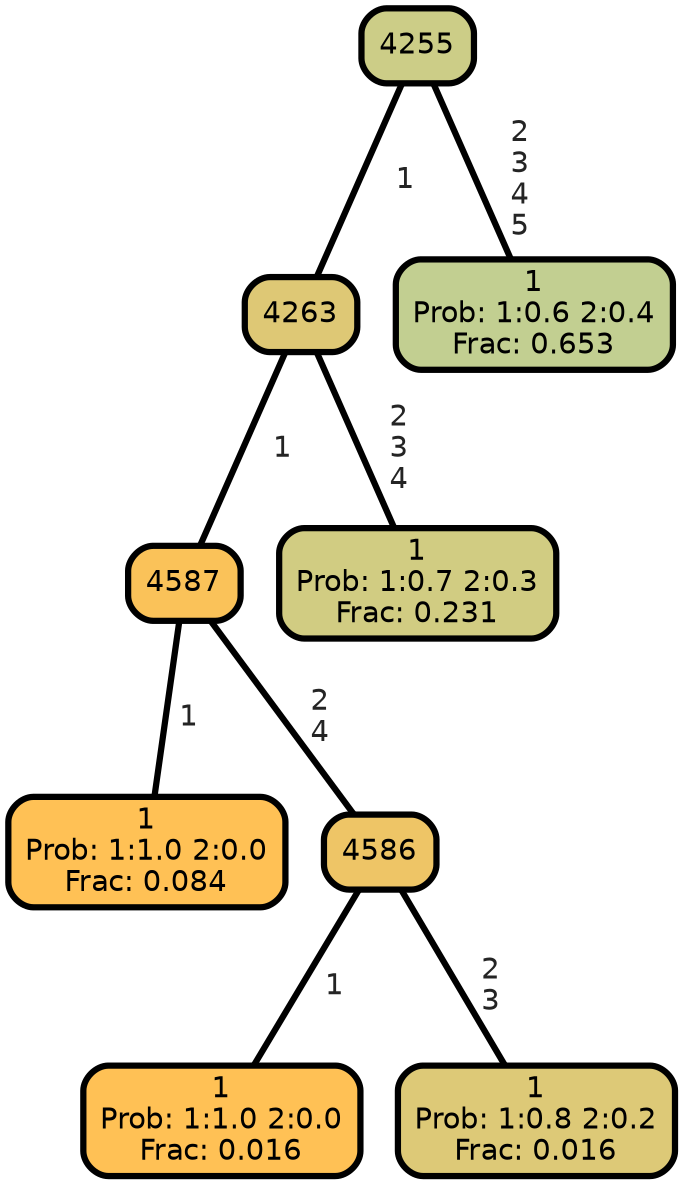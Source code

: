 graph Tree {
node [shape=box, style="filled, rounded",color="black",penwidth="3",fontcolor="black",                 fontname=helvetica] ;
graph [ranksep="0 equally", splines=straight,                 bgcolor=transparent, dpi=200] ;
edge [fontname=helvetica, fontweight=bold,fontcolor=grey14,color=black] ;
0 [label="1
Prob: 1:1.0 2:0.0
Frac: 0.084", fillcolor="#ffc155"] ;
1 [label="4587", fillcolor="#fac259"] ;
2 [label="1
Prob: 1:1.0 2:0.0
Frac: 0.016", fillcolor="#ffc155"] ;
3 [label="4586", fillcolor="#eec566"] ;
4 [label="1
Prob: 1:0.8 2:0.2
Frac: 0.016", fillcolor="#ddc977"] ;
5 [label="4263", fillcolor="#dec875"] ;
6 [label="1
Prob: 1:0.7 2:0.3
Frac: 0.231", fillcolor="#d1cc82"] ;
7 [label="4255", fillcolor="#cccd87"] ;
8 [label="1
Prob: 1:0.6 2:0.4
Frac: 0.653", fillcolor="#c2cf91"] ;
1 -- 0 [label=" 1",penwidth=3] ;
1 -- 3 [label=" 2\n 4",penwidth=3] ;
3 -- 2 [label=" 1",penwidth=3] ;
3 -- 4 [label=" 2\n 3",penwidth=3] ;
5 -- 1 [label=" 1",penwidth=3] ;
5 -- 6 [label=" 2\n 3\n 4",penwidth=3] ;
7 -- 5 [label=" 1",penwidth=3] ;
7 -- 8 [label=" 2\n 3\n 4\n 5",penwidth=3] ;
{rank = same;}}